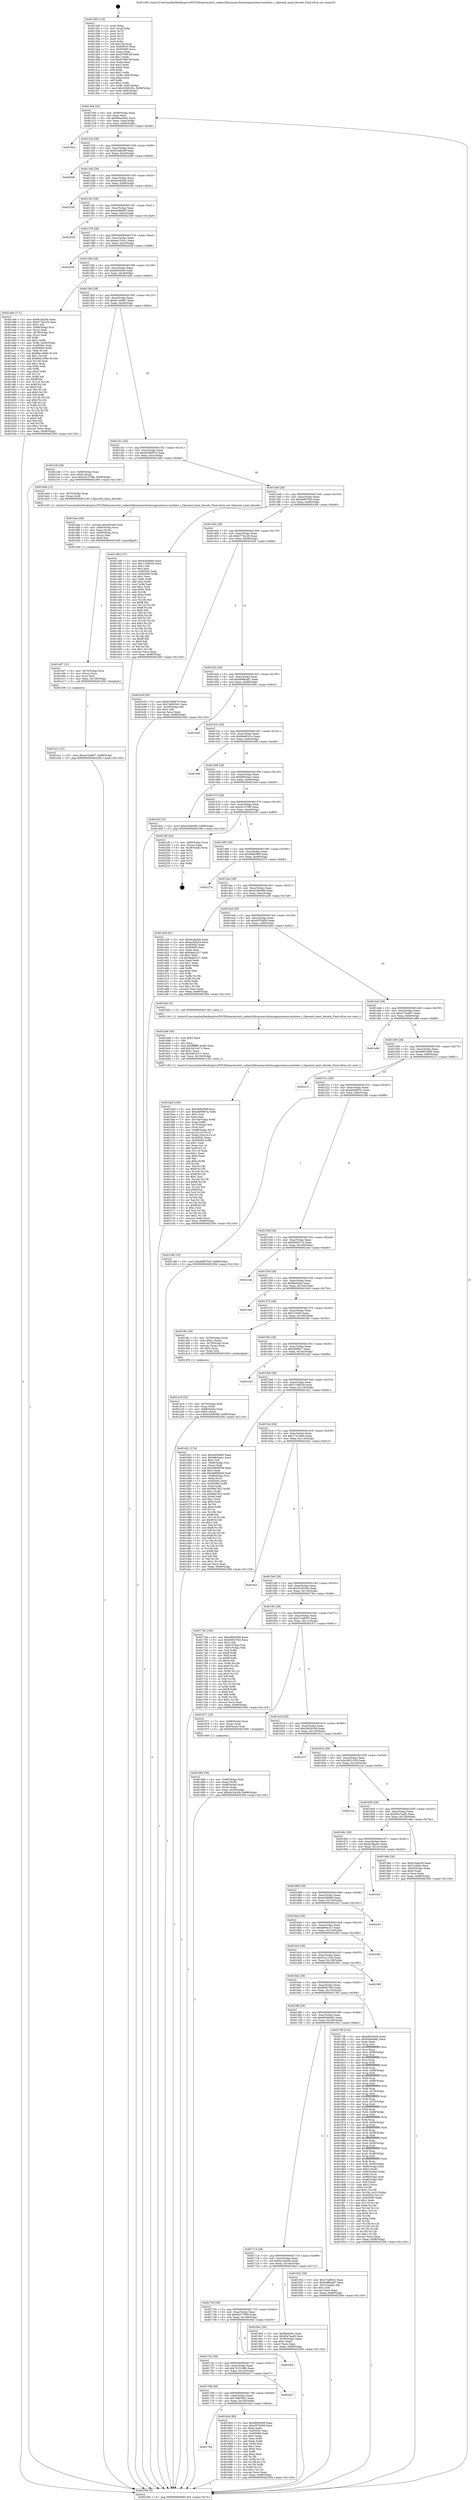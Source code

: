 digraph "0x401290" {
  label = "0x401290 (/mnt/c/Users/mathe/Desktop/tcc/POCII/binaries/extr_radare2librasmarchxtensagnuxtensa-modules.c_Operand_immt_decode_Final-ollvm.out::main(0))"
  labelloc = "t"
  node[shape=record]

  Entry [label="",width=0.3,height=0.3,shape=circle,fillcolor=black,style=filled]
  "0x401304" [label="{
     0x401304 [32]\l
     | [instrs]\l
     &nbsp;&nbsp;0x401304 \<+6\>: mov -0x98(%rbp),%eax\l
     &nbsp;&nbsp;0x40130a \<+2\>: mov %eax,%ecx\l
     &nbsp;&nbsp;0x40130c \<+6\>: sub $0x90ea34d1,%ecx\l
     &nbsp;&nbsp;0x401312 \<+6\>: mov %eax,-0xac(%rbp)\l
     &nbsp;&nbsp;0x401318 \<+6\>: mov %ecx,-0xb0(%rbp)\l
     &nbsp;&nbsp;0x40131e \<+6\>: je 0000000000401f24 \<main+0xc94\>\l
  }"]
  "0x401f24" [label="{
     0x401f24\l
  }", style=dashed]
  "0x401324" [label="{
     0x401324 [28]\l
     | [instrs]\l
     &nbsp;&nbsp;0x401324 \<+5\>: jmp 0000000000401329 \<main+0x99\>\l
     &nbsp;&nbsp;0x401329 \<+6\>: mov -0xac(%rbp),%eax\l
     &nbsp;&nbsp;0x40132f \<+5\>: sub $0x91bab30f,%eax\l
     &nbsp;&nbsp;0x401334 \<+6\>: mov %eax,-0xb4(%rbp)\l
     &nbsp;&nbsp;0x40133a \<+6\>: je 00000000004020d6 \<main+0xe46\>\l
  }"]
  Exit [label="",width=0.3,height=0.3,shape=circle,fillcolor=black,style=filled,peripheries=2]
  "0x4020d6" [label="{
     0x4020d6\l
  }", style=dashed]
  "0x401340" [label="{
     0x401340 [28]\l
     | [instrs]\l
     &nbsp;&nbsp;0x401340 \<+5\>: jmp 0000000000401345 \<main+0xb5\>\l
     &nbsp;&nbsp;0x401345 \<+6\>: mov -0xac(%rbp),%eax\l
     &nbsp;&nbsp;0x40134b \<+5\>: sub $0x9ccfa2bb,%eax\l
     &nbsp;&nbsp;0x401350 \<+6\>: mov %eax,-0xb8(%rbp)\l
     &nbsp;&nbsp;0x401356 \<+6\>: je 0000000000402256 \<main+0xfc6\>\l
  }"]
  "0x401e1c" [label="{
     0x401e1c [15]\l
     | [instrs]\l
     &nbsp;&nbsp;0x401e1c \<+10\>: movl $0xae7ee987,-0x98(%rbp)\l
     &nbsp;&nbsp;0x401e26 \<+5\>: jmp 0000000000402394 \<main+0x1104\>\l
  }"]
  "0x402256" [label="{
     0x402256\l
  }", style=dashed]
  "0x40135c" [label="{
     0x40135c [28]\l
     | [instrs]\l
     &nbsp;&nbsp;0x40135c \<+5\>: jmp 0000000000401361 \<main+0xd1\>\l
     &nbsp;&nbsp;0x401361 \<+6\>: mov -0xac(%rbp),%eax\l
     &nbsp;&nbsp;0x401367 \<+5\>: sub $0xac6edbf5,%eax\l
     &nbsp;&nbsp;0x40136c \<+6\>: mov %eax,-0xbc(%rbp)\l
     &nbsp;&nbsp;0x401372 \<+6\>: je 0000000000402338 \<main+0x10a8\>\l
  }"]
  "0x401e07" [label="{
     0x401e07 [21]\l
     | [instrs]\l
     &nbsp;&nbsp;0x401e07 \<+4\>: mov -0x70(%rbp),%rcx\l
     &nbsp;&nbsp;0x401e0b \<+3\>: mov (%rcx),%rcx\l
     &nbsp;&nbsp;0x401e0e \<+3\>: mov %rcx,%rdi\l
     &nbsp;&nbsp;0x401e11 \<+6\>: mov %eax,-0x158(%rbp)\l
     &nbsp;&nbsp;0x401e17 \<+5\>: call 0000000000401030 \<free@plt\>\l
     | [calls]\l
     &nbsp;&nbsp;0x401030 \{1\} (unknown)\l
  }"]
  "0x402338" [label="{
     0x402338\l
  }", style=dashed]
  "0x401378" [label="{
     0x401378 [28]\l
     | [instrs]\l
     &nbsp;&nbsp;0x401378 \<+5\>: jmp 000000000040137d \<main+0xed\>\l
     &nbsp;&nbsp;0x40137d \<+6\>: mov -0xac(%rbp),%eax\l
     &nbsp;&nbsp;0x401383 \<+5\>: sub $0xacc7041c,%eax\l
     &nbsp;&nbsp;0x401388 \<+6\>: mov %eax,-0xc0(%rbp)\l
     &nbsp;&nbsp;0x40138e \<+6\>: je 0000000000402028 \<main+0xd98\>\l
  }"]
  "0x401dea" [label="{
     0x401dea [29]\l
     | [instrs]\l
     &nbsp;&nbsp;0x401dea \<+10\>: movabs $0x4030d6,%rdi\l
     &nbsp;&nbsp;0x401df4 \<+4\>: mov -0x60(%rbp),%rcx\l
     &nbsp;&nbsp;0x401df8 \<+2\>: mov %eax,(%rcx)\l
     &nbsp;&nbsp;0x401dfa \<+4\>: mov -0x60(%rbp),%rcx\l
     &nbsp;&nbsp;0x401dfe \<+2\>: mov (%rcx),%esi\l
     &nbsp;&nbsp;0x401e00 \<+2\>: mov $0x0,%al\l
     &nbsp;&nbsp;0x401e02 \<+5\>: call 0000000000401040 \<printf@plt\>\l
     | [calls]\l
     &nbsp;&nbsp;0x401040 \{1\} (unknown)\l
  }"]
  "0x402028" [label="{
     0x402028\l
  }", style=dashed]
  "0x401394" [label="{
     0x401394 [28]\l
     | [instrs]\l
     &nbsp;&nbsp;0x401394 \<+5\>: jmp 0000000000401399 \<main+0x109\>\l
     &nbsp;&nbsp;0x401399 \<+6\>: mov -0xac(%rbp),%eax\l
     &nbsp;&nbsp;0x40139f \<+5\>: sub $0xae5f3a54,%eax\l
     &nbsp;&nbsp;0x4013a4 \<+6\>: mov %eax,-0xc4(%rbp)\l
     &nbsp;&nbsp;0x4013aa \<+6\>: je 0000000000401a94 \<main+0x804\>\l
  }"]
  "0x401be0" [label="{
     0x401be0 [169]\l
     | [instrs]\l
     &nbsp;&nbsp;0x401be0 \<+5\>: mov $0xd948399f,%ecx\l
     &nbsp;&nbsp;0x401be5 \<+5\>: mov $0xeb60967a,%edx\l
     &nbsp;&nbsp;0x401bea \<+3\>: mov $0x1,%sil\l
     &nbsp;&nbsp;0x401bed \<+2\>: xor %edi,%edi\l
     &nbsp;&nbsp;0x401bef \<+7\>: mov -0x154(%rbp),%r8d\l
     &nbsp;&nbsp;0x401bf6 \<+4\>: imul %eax,%r8d\l
     &nbsp;&nbsp;0x401bfa \<+4\>: mov -0x70(%rbp),%r9\l
     &nbsp;&nbsp;0x401bfe \<+3\>: mov (%r9),%r9\l
     &nbsp;&nbsp;0x401c01 \<+4\>: mov -0x68(%rbp),%r10\l
     &nbsp;&nbsp;0x401c05 \<+3\>: movslq (%r10),%r10\l
     &nbsp;&nbsp;0x401c08 \<+4\>: mov %r8d,(%r9,%r10,4)\l
     &nbsp;&nbsp;0x401c0c \<+7\>: mov 0x40505c,%eax\l
     &nbsp;&nbsp;0x401c13 \<+8\>: mov 0x405060,%r8d\l
     &nbsp;&nbsp;0x401c1b \<+3\>: sub $0x1,%edi\l
     &nbsp;&nbsp;0x401c1e \<+3\>: mov %eax,%r11d\l
     &nbsp;&nbsp;0x401c21 \<+3\>: add %edi,%r11d\l
     &nbsp;&nbsp;0x401c24 \<+4\>: imul %r11d,%eax\l
     &nbsp;&nbsp;0x401c28 \<+3\>: and $0x1,%eax\l
     &nbsp;&nbsp;0x401c2b \<+3\>: cmp $0x0,%eax\l
     &nbsp;&nbsp;0x401c2e \<+3\>: sete %bl\l
     &nbsp;&nbsp;0x401c31 \<+4\>: cmp $0xa,%r8d\l
     &nbsp;&nbsp;0x401c35 \<+4\>: setl %r14b\l
     &nbsp;&nbsp;0x401c39 \<+3\>: mov %bl,%r15b\l
     &nbsp;&nbsp;0x401c3c \<+4\>: xor $0xff,%r15b\l
     &nbsp;&nbsp;0x401c40 \<+3\>: mov %r14b,%r12b\l
     &nbsp;&nbsp;0x401c43 \<+4\>: xor $0xff,%r12b\l
     &nbsp;&nbsp;0x401c47 \<+4\>: xor $0x1,%sil\l
     &nbsp;&nbsp;0x401c4b \<+3\>: mov %r15b,%r13b\l
     &nbsp;&nbsp;0x401c4e \<+4\>: and $0xff,%r13b\l
     &nbsp;&nbsp;0x401c52 \<+3\>: and %sil,%bl\l
     &nbsp;&nbsp;0x401c55 \<+3\>: mov %r12b,%al\l
     &nbsp;&nbsp;0x401c58 \<+2\>: and $0xff,%al\l
     &nbsp;&nbsp;0x401c5a \<+3\>: and %sil,%r14b\l
     &nbsp;&nbsp;0x401c5d \<+3\>: or %bl,%r13b\l
     &nbsp;&nbsp;0x401c60 \<+3\>: or %r14b,%al\l
     &nbsp;&nbsp;0x401c63 \<+3\>: xor %al,%r13b\l
     &nbsp;&nbsp;0x401c66 \<+3\>: or %r12b,%r15b\l
     &nbsp;&nbsp;0x401c69 \<+4\>: xor $0xff,%r15b\l
     &nbsp;&nbsp;0x401c6d \<+4\>: or $0x1,%sil\l
     &nbsp;&nbsp;0x401c71 \<+3\>: and %sil,%r15b\l
     &nbsp;&nbsp;0x401c74 \<+3\>: or %r15b,%r13b\l
     &nbsp;&nbsp;0x401c77 \<+4\>: test $0x1,%r13b\l
     &nbsp;&nbsp;0x401c7b \<+3\>: cmovne %edx,%ecx\l
     &nbsp;&nbsp;0x401c7e \<+6\>: mov %ecx,-0x98(%rbp)\l
     &nbsp;&nbsp;0x401c84 \<+5\>: jmp 0000000000402394 \<main+0x1104\>\l
  }"]
  "0x401a94" [label="{
     0x401a94 [171]\l
     | [instrs]\l
     &nbsp;&nbsp;0x401a94 \<+5\>: mov $0x9ccfa2bb,%eax\l
     &nbsp;&nbsp;0x401a99 \<+5\>: mov $0xb774cc2b,%ecx\l
     &nbsp;&nbsp;0x401a9e \<+2\>: mov $0x1,%dl\l
     &nbsp;&nbsp;0x401aa0 \<+4\>: mov -0x68(%rbp),%rsi\l
     &nbsp;&nbsp;0x401aa4 \<+2\>: mov (%rsi),%edi\l
     &nbsp;&nbsp;0x401aa6 \<+4\>: mov -0x78(%rbp),%rsi\l
     &nbsp;&nbsp;0x401aaa \<+2\>: cmp (%rsi),%edi\l
     &nbsp;&nbsp;0x401aac \<+4\>: setl %r8b\l
     &nbsp;&nbsp;0x401ab0 \<+4\>: and $0x1,%r8b\l
     &nbsp;&nbsp;0x401ab4 \<+4\>: mov %r8b,-0x29(%rbp)\l
     &nbsp;&nbsp;0x401ab8 \<+7\>: mov 0x40505c,%edi\l
     &nbsp;&nbsp;0x401abf \<+8\>: mov 0x405060,%r9d\l
     &nbsp;&nbsp;0x401ac7 \<+3\>: mov %edi,%r10d\l
     &nbsp;&nbsp;0x401aca \<+7\>: sub $0x86a1408e,%r10d\l
     &nbsp;&nbsp;0x401ad1 \<+4\>: sub $0x1,%r10d\l
     &nbsp;&nbsp;0x401ad5 \<+7\>: add $0x86a1408e,%r10d\l
     &nbsp;&nbsp;0x401adc \<+4\>: imul %r10d,%edi\l
     &nbsp;&nbsp;0x401ae0 \<+3\>: and $0x1,%edi\l
     &nbsp;&nbsp;0x401ae3 \<+3\>: cmp $0x0,%edi\l
     &nbsp;&nbsp;0x401ae6 \<+4\>: sete %r8b\l
     &nbsp;&nbsp;0x401aea \<+4\>: cmp $0xa,%r9d\l
     &nbsp;&nbsp;0x401aee \<+4\>: setl %r11b\l
     &nbsp;&nbsp;0x401af2 \<+3\>: mov %r8b,%bl\l
     &nbsp;&nbsp;0x401af5 \<+3\>: xor $0xff,%bl\l
     &nbsp;&nbsp;0x401af8 \<+3\>: mov %r11b,%r14b\l
     &nbsp;&nbsp;0x401afb \<+4\>: xor $0xff,%r14b\l
     &nbsp;&nbsp;0x401aff \<+3\>: xor $0x0,%dl\l
     &nbsp;&nbsp;0x401b02 \<+3\>: mov %bl,%r15b\l
     &nbsp;&nbsp;0x401b05 \<+4\>: and $0x0,%r15b\l
     &nbsp;&nbsp;0x401b09 \<+3\>: and %dl,%r8b\l
     &nbsp;&nbsp;0x401b0c \<+3\>: mov %r14b,%r12b\l
     &nbsp;&nbsp;0x401b0f \<+4\>: and $0x0,%r12b\l
     &nbsp;&nbsp;0x401b13 \<+3\>: and %dl,%r11b\l
     &nbsp;&nbsp;0x401b16 \<+3\>: or %r8b,%r15b\l
     &nbsp;&nbsp;0x401b19 \<+3\>: or %r11b,%r12b\l
     &nbsp;&nbsp;0x401b1c \<+3\>: xor %r12b,%r15b\l
     &nbsp;&nbsp;0x401b1f \<+3\>: or %r14b,%bl\l
     &nbsp;&nbsp;0x401b22 \<+3\>: xor $0xff,%bl\l
     &nbsp;&nbsp;0x401b25 \<+3\>: or $0x0,%dl\l
     &nbsp;&nbsp;0x401b28 \<+2\>: and %dl,%bl\l
     &nbsp;&nbsp;0x401b2a \<+3\>: or %bl,%r15b\l
     &nbsp;&nbsp;0x401b2d \<+4\>: test $0x1,%r15b\l
     &nbsp;&nbsp;0x401b31 \<+3\>: cmovne %ecx,%eax\l
     &nbsp;&nbsp;0x401b34 \<+6\>: mov %eax,-0x98(%rbp)\l
     &nbsp;&nbsp;0x401b3a \<+5\>: jmp 0000000000402394 \<main+0x1104\>\l
  }"]
  "0x4013b0" [label="{
     0x4013b0 [28]\l
     | [instrs]\l
     &nbsp;&nbsp;0x4013b0 \<+5\>: jmp 00000000004013b5 \<main+0x125\>\l
     &nbsp;&nbsp;0x4013b5 \<+6\>: mov -0xac(%rbp),%eax\l
     &nbsp;&nbsp;0x4013bb \<+5\>: sub $0xae7ee987,%eax\l
     &nbsp;&nbsp;0x4013c0 \<+6\>: mov %eax,-0xc8(%rbp)\l
     &nbsp;&nbsp;0x4013c6 \<+6\>: je 00000000004021dd \<main+0xf4d\>\l
  }"]
  "0x401bb8" [label="{
     0x401bb8 [40]\l
     | [instrs]\l
     &nbsp;&nbsp;0x401bb8 \<+5\>: mov $0x2,%ecx\l
     &nbsp;&nbsp;0x401bbd \<+1\>: cltd\l
     &nbsp;&nbsp;0x401bbe \<+2\>: idiv %ecx\l
     &nbsp;&nbsp;0x401bc0 \<+6\>: imul $0xfffffffe,%edx,%ecx\l
     &nbsp;&nbsp;0x401bc6 \<+6\>: add $0x5401e27c,%ecx\l
     &nbsp;&nbsp;0x401bcc \<+3\>: add $0x1,%ecx\l
     &nbsp;&nbsp;0x401bcf \<+6\>: sub $0x5401e27c,%ecx\l
     &nbsp;&nbsp;0x401bd5 \<+6\>: mov %ecx,-0x154(%rbp)\l
     &nbsp;&nbsp;0x401bdb \<+5\>: call 0000000000401160 \<next_i\>\l
     | [calls]\l
     &nbsp;&nbsp;0x401160 \{1\} (/mnt/c/Users/mathe/Desktop/tcc/POCII/binaries/extr_radare2librasmarchxtensagnuxtensa-modules.c_Operand_immt_decode_Final-ollvm.out::next_i)\l
  }"]
  "0x4021dd" [label="{
     0x4021dd [28]\l
     | [instrs]\l
     &nbsp;&nbsp;0x4021dd \<+7\>: mov -0x90(%rbp),%rax\l
     &nbsp;&nbsp;0x4021e4 \<+6\>: movl $0x0,(%rax)\l
     &nbsp;&nbsp;0x4021ea \<+10\>: movl $0xcb1570f0,-0x98(%rbp)\l
     &nbsp;&nbsp;0x4021f4 \<+5\>: jmp 0000000000402394 \<main+0x1104\>\l
  }"]
  "0x4013cc" [label="{
     0x4013cc [28]\l
     | [instrs]\l
     &nbsp;&nbsp;0x4013cc \<+5\>: jmp 00000000004013d1 \<main+0x141\>\l
     &nbsp;&nbsp;0x4013d1 \<+6\>: mov -0xac(%rbp),%eax\l
     &nbsp;&nbsp;0x4013d7 \<+5\>: sub $0xb3368874,%eax\l
     &nbsp;&nbsp;0x4013dc \<+6\>: mov %eax,-0xcc(%rbp)\l
     &nbsp;&nbsp;0x4013e2 \<+6\>: je 0000000000401dde \<main+0xb4e\>\l
  }"]
  "0x401784" [label="{
     0x401784\l
  }", style=dashed]
  "0x401dde" [label="{
     0x401dde [12]\l
     | [instrs]\l
     &nbsp;&nbsp;0x401dde \<+4\>: mov -0x70(%rbp),%rax\l
     &nbsp;&nbsp;0x401de2 \<+3\>: mov (%rax),%rdi\l
     &nbsp;&nbsp;0x401de5 \<+5\>: call 0000000000401240 \<Operand_immt_decode\>\l
     | [calls]\l
     &nbsp;&nbsp;0x401240 \{1\} (/mnt/c/Users/mathe/Desktop/tcc/POCII/binaries/extr_radare2librasmarchxtensagnuxtensa-modules.c_Operand_immt_decode_Final-ollvm.out::Operand_immt_decode)\l
  }"]
  "0x4013e8" [label="{
     0x4013e8 [28]\l
     | [instrs]\l
     &nbsp;&nbsp;0x4013e8 \<+5\>: jmp 00000000004013ed \<main+0x15d\>\l
     &nbsp;&nbsp;0x4013ed \<+6\>: mov -0xac(%rbp),%eax\l
     &nbsp;&nbsp;0x4013f3 \<+5\>: sub $0xb4f670d3,%eax\l
     &nbsp;&nbsp;0x4013f8 \<+6\>: mov %eax,-0xd0(%rbp)\l
     &nbsp;&nbsp;0x4013fe \<+6\>: je 0000000000401c98 \<main+0xa08\>\l
  }"]
  "0x401b5d" [label="{
     0x401b5d [86]\l
     | [instrs]\l
     &nbsp;&nbsp;0x401b5d \<+5\>: mov $0xd948399f,%eax\l
     &nbsp;&nbsp;0x401b62 \<+5\>: mov $0xe5f7b058,%ecx\l
     &nbsp;&nbsp;0x401b67 \<+2\>: xor %edx,%edx\l
     &nbsp;&nbsp;0x401b69 \<+7\>: mov 0x40505c,%esi\l
     &nbsp;&nbsp;0x401b70 \<+7\>: mov 0x405060,%edi\l
     &nbsp;&nbsp;0x401b77 \<+3\>: sub $0x1,%edx\l
     &nbsp;&nbsp;0x401b7a \<+3\>: mov %esi,%r8d\l
     &nbsp;&nbsp;0x401b7d \<+3\>: add %edx,%r8d\l
     &nbsp;&nbsp;0x401b80 \<+4\>: imul %r8d,%esi\l
     &nbsp;&nbsp;0x401b84 \<+3\>: and $0x1,%esi\l
     &nbsp;&nbsp;0x401b87 \<+3\>: cmp $0x0,%esi\l
     &nbsp;&nbsp;0x401b8a \<+4\>: sete %r9b\l
     &nbsp;&nbsp;0x401b8e \<+3\>: cmp $0xa,%edi\l
     &nbsp;&nbsp;0x401b91 \<+4\>: setl %r10b\l
     &nbsp;&nbsp;0x401b95 \<+3\>: mov %r9b,%r11b\l
     &nbsp;&nbsp;0x401b98 \<+3\>: and %r10b,%r11b\l
     &nbsp;&nbsp;0x401b9b \<+3\>: xor %r10b,%r9b\l
     &nbsp;&nbsp;0x401b9e \<+3\>: or %r9b,%r11b\l
     &nbsp;&nbsp;0x401ba1 \<+4\>: test $0x1,%r11b\l
     &nbsp;&nbsp;0x401ba5 \<+3\>: cmovne %ecx,%eax\l
     &nbsp;&nbsp;0x401ba8 \<+6\>: mov %eax,-0x98(%rbp)\l
     &nbsp;&nbsp;0x401bae \<+5\>: jmp 0000000000402394 \<main+0x1104\>\l
  }"]
  "0x401c98" [label="{
     0x401c98 [137]\l
     | [instrs]\l
     &nbsp;&nbsp;0x401c98 \<+5\>: mov $0x4c65fa60,%eax\l
     &nbsp;&nbsp;0x401c9d \<+5\>: mov $0x115bf320,%ecx\l
     &nbsp;&nbsp;0x401ca2 \<+2\>: mov $0x1,%dl\l
     &nbsp;&nbsp;0x401ca4 \<+2\>: xor %esi,%esi\l
     &nbsp;&nbsp;0x401ca6 \<+7\>: mov 0x40505c,%edi\l
     &nbsp;&nbsp;0x401cad \<+8\>: mov 0x405060,%r8d\l
     &nbsp;&nbsp;0x401cb5 \<+3\>: sub $0x1,%esi\l
     &nbsp;&nbsp;0x401cb8 \<+3\>: mov %edi,%r9d\l
     &nbsp;&nbsp;0x401cbb \<+3\>: add %esi,%r9d\l
     &nbsp;&nbsp;0x401cbe \<+4\>: imul %r9d,%edi\l
     &nbsp;&nbsp;0x401cc2 \<+3\>: and $0x1,%edi\l
     &nbsp;&nbsp;0x401cc5 \<+3\>: cmp $0x0,%edi\l
     &nbsp;&nbsp;0x401cc8 \<+4\>: sete %r10b\l
     &nbsp;&nbsp;0x401ccc \<+4\>: cmp $0xa,%r8d\l
     &nbsp;&nbsp;0x401cd0 \<+4\>: setl %r11b\l
     &nbsp;&nbsp;0x401cd4 \<+3\>: mov %r10b,%bl\l
     &nbsp;&nbsp;0x401cd7 \<+3\>: xor $0xff,%bl\l
     &nbsp;&nbsp;0x401cda \<+3\>: mov %r11b,%r14b\l
     &nbsp;&nbsp;0x401cdd \<+4\>: xor $0xff,%r14b\l
     &nbsp;&nbsp;0x401ce1 \<+3\>: xor $0x0,%dl\l
     &nbsp;&nbsp;0x401ce4 \<+3\>: mov %bl,%r15b\l
     &nbsp;&nbsp;0x401ce7 \<+4\>: and $0x0,%r15b\l
     &nbsp;&nbsp;0x401ceb \<+3\>: and %dl,%r10b\l
     &nbsp;&nbsp;0x401cee \<+3\>: mov %r14b,%r12b\l
     &nbsp;&nbsp;0x401cf1 \<+4\>: and $0x0,%r12b\l
     &nbsp;&nbsp;0x401cf5 \<+3\>: and %dl,%r11b\l
     &nbsp;&nbsp;0x401cf8 \<+3\>: or %r10b,%r15b\l
     &nbsp;&nbsp;0x401cfb \<+3\>: or %r11b,%r12b\l
     &nbsp;&nbsp;0x401cfe \<+3\>: xor %r12b,%r15b\l
     &nbsp;&nbsp;0x401d01 \<+3\>: or %r14b,%bl\l
     &nbsp;&nbsp;0x401d04 \<+3\>: xor $0xff,%bl\l
     &nbsp;&nbsp;0x401d07 \<+3\>: or $0x0,%dl\l
     &nbsp;&nbsp;0x401d0a \<+2\>: and %dl,%bl\l
     &nbsp;&nbsp;0x401d0c \<+3\>: or %bl,%r15b\l
     &nbsp;&nbsp;0x401d0f \<+4\>: test $0x1,%r15b\l
     &nbsp;&nbsp;0x401d13 \<+3\>: cmovne %ecx,%eax\l
     &nbsp;&nbsp;0x401d16 \<+6\>: mov %eax,-0x98(%rbp)\l
     &nbsp;&nbsp;0x401d1c \<+5\>: jmp 0000000000402394 \<main+0x1104\>\l
  }"]
  "0x401404" [label="{
     0x401404 [28]\l
     | [instrs]\l
     &nbsp;&nbsp;0x401404 \<+5\>: jmp 0000000000401409 \<main+0x179\>\l
     &nbsp;&nbsp;0x401409 \<+6\>: mov -0xac(%rbp),%eax\l
     &nbsp;&nbsp;0x40140f \<+5\>: sub $0xb774cc2b,%eax\l
     &nbsp;&nbsp;0x401414 \<+6\>: mov %eax,-0xd4(%rbp)\l
     &nbsp;&nbsp;0x40141a \<+6\>: je 0000000000401b3f \<main+0x8af\>\l
  }"]
  "0x401768" [label="{
     0x401768 [28]\l
     | [instrs]\l
     &nbsp;&nbsp;0x401768 \<+5\>: jmp 000000000040176d \<main+0x4dd\>\l
     &nbsp;&nbsp;0x40176d \<+6\>: mov -0xac(%rbp),%eax\l
     &nbsp;&nbsp;0x401773 \<+5\>: sub $0x7a9b55d1,%eax\l
     &nbsp;&nbsp;0x401778 \<+6\>: mov %eax,-0x150(%rbp)\l
     &nbsp;&nbsp;0x40177e \<+6\>: je 0000000000401b5d \<main+0x8cd\>\l
  }"]
  "0x401b3f" [label="{
     0x401b3f [30]\l
     | [instrs]\l
     &nbsp;&nbsp;0x401b3f \<+5\>: mov $0xb3368874,%eax\l
     &nbsp;&nbsp;0x401b44 \<+5\>: mov $0x7a9b55d1,%ecx\l
     &nbsp;&nbsp;0x401b49 \<+3\>: mov -0x29(%rbp),%dl\l
     &nbsp;&nbsp;0x401b4c \<+3\>: test $0x1,%dl\l
     &nbsp;&nbsp;0x401b4f \<+3\>: cmovne %ecx,%eax\l
     &nbsp;&nbsp;0x401b52 \<+6\>: mov %eax,-0x98(%rbp)\l
     &nbsp;&nbsp;0x401b58 \<+5\>: jmp 0000000000402394 \<main+0x1104\>\l
  }"]
  "0x401420" [label="{
     0x401420 [28]\l
     | [instrs]\l
     &nbsp;&nbsp;0x401420 \<+5\>: jmp 0000000000401425 \<main+0x195\>\l
     &nbsp;&nbsp;0x401425 \<+6\>: mov -0xac(%rbp),%eax\l
     &nbsp;&nbsp;0x40142b \<+5\>: sub $0xb998ca87,%eax\l
     &nbsp;&nbsp;0x401430 \<+6\>: mov %eax,-0xd8(%rbp)\l
     &nbsp;&nbsp;0x401436 \<+6\>: je 0000000000401950 \<main+0x6c0\>\l
  }"]
  "0x4020c7" [label="{
     0x4020c7\l
  }", style=dashed]
  "0x401950" [label="{
     0x401950\l
  }", style=dashed]
  "0x40143c" [label="{
     0x40143c [28]\l
     | [instrs]\l
     &nbsp;&nbsp;0x40143c \<+5\>: jmp 0000000000401441 \<main+0x1b1\>\l
     &nbsp;&nbsp;0x401441 \<+6\>: mov -0xac(%rbp),%eax\l
     &nbsp;&nbsp;0x401447 \<+5\>: sub $0xb9e8241e,%eax\l
     &nbsp;&nbsp;0x40144c \<+6\>: mov %eax,-0xdc(%rbp)\l
     &nbsp;&nbsp;0x401452 \<+6\>: je 0000000000401f48 \<main+0xcb8\>\l
  }"]
  "0x40174c" [label="{
     0x40174c [28]\l
     | [instrs]\l
     &nbsp;&nbsp;0x40174c \<+5\>: jmp 0000000000401751 \<main+0x4c1\>\l
     &nbsp;&nbsp;0x401751 \<+6\>: mov -0xac(%rbp),%eax\l
     &nbsp;&nbsp;0x401757 \<+5\>: sub $0x74251986,%eax\l
     &nbsp;&nbsp;0x40175c \<+6\>: mov %eax,-0x14c(%rbp)\l
     &nbsp;&nbsp;0x401762 \<+6\>: je 00000000004020c7 \<main+0xe37\>\l
  }"]
  "0x401f48" [label="{
     0x401f48\l
  }", style=dashed]
  "0x401458" [label="{
     0x401458 [28]\l
     | [instrs]\l
     &nbsp;&nbsp;0x401458 \<+5\>: jmp 000000000040145d \<main+0x1cd\>\l
     &nbsp;&nbsp;0x40145d \<+6\>: mov -0xac(%rbp),%eax\l
     &nbsp;&nbsp;0x401463 \<+5\>: sub $0xbf643aa1,%eax\l
     &nbsp;&nbsp;0x401468 \<+6\>: mov %eax,-0xe0(%rbp)\l
     &nbsp;&nbsp;0x40146e \<+6\>: je 0000000000401dcf \<main+0xb3f\>\l
  }"]
  "0x4020e5" [label="{
     0x4020e5\l
  }", style=dashed]
  "0x401dcf" [label="{
     0x401dcf [15]\l
     | [instrs]\l
     &nbsp;&nbsp;0x401dcf \<+10\>: movl $0xe32b6469,-0x98(%rbp)\l
     &nbsp;&nbsp;0x401dd9 \<+5\>: jmp 0000000000402394 \<main+0x1104\>\l
  }"]
  "0x401474" [label="{
     0x401474 [28]\l
     | [instrs]\l
     &nbsp;&nbsp;0x401474 \<+5\>: jmp 0000000000401479 \<main+0x1e9\>\l
     &nbsp;&nbsp;0x401479 \<+6\>: mov -0xac(%rbp),%eax\l
     &nbsp;&nbsp;0x40147f \<+5\>: sub $0xcb1570f0,%eax\l
     &nbsp;&nbsp;0x401484 \<+6\>: mov %eax,-0xe4(%rbp)\l
     &nbsp;&nbsp;0x40148a \<+6\>: je 00000000004021f9 \<main+0xf69\>\l
  }"]
  "0x401a19" [label="{
     0x401a19 [32]\l
     | [instrs]\l
     &nbsp;&nbsp;0x401a19 \<+4\>: mov -0x70(%rbp),%rdi\l
     &nbsp;&nbsp;0x401a1d \<+3\>: mov %rax,(%rdi)\l
     &nbsp;&nbsp;0x401a20 \<+4\>: mov -0x68(%rbp),%rax\l
     &nbsp;&nbsp;0x401a24 \<+6\>: movl $0x0,(%rax)\l
     &nbsp;&nbsp;0x401a2a \<+10\>: movl $0xe32b6469,-0x98(%rbp)\l
     &nbsp;&nbsp;0x401a34 \<+5\>: jmp 0000000000402394 \<main+0x1104\>\l
  }"]
  "0x4021f9" [label="{
     0x4021f9 [24]\l
     | [instrs]\l
     &nbsp;&nbsp;0x4021f9 \<+7\>: mov -0x90(%rbp),%rax\l
     &nbsp;&nbsp;0x402200 \<+2\>: mov (%rax),%eax\l
     &nbsp;&nbsp;0x402202 \<+4\>: lea -0x28(%rbp),%rsp\l
     &nbsp;&nbsp;0x402206 \<+1\>: pop %rbx\l
     &nbsp;&nbsp;0x402207 \<+2\>: pop %r12\l
     &nbsp;&nbsp;0x402209 \<+2\>: pop %r13\l
     &nbsp;&nbsp;0x40220b \<+2\>: pop %r14\l
     &nbsp;&nbsp;0x40220d \<+2\>: pop %r15\l
     &nbsp;&nbsp;0x40220f \<+1\>: pop %rbp\l
     &nbsp;&nbsp;0x402210 \<+1\>: ret\l
  }"]
  "0x401490" [label="{
     0x401490 [28]\l
     | [instrs]\l
     &nbsp;&nbsp;0x401490 \<+5\>: jmp 0000000000401495 \<main+0x205\>\l
     &nbsp;&nbsp;0x401495 \<+6\>: mov -0xac(%rbp),%eax\l
     &nbsp;&nbsp;0x40149b \<+5\>: sub $0xd948399f,%eax\l
     &nbsp;&nbsp;0x4014a0 \<+6\>: mov %eax,-0xe8(%rbp)\l
     &nbsp;&nbsp;0x4014a6 \<+6\>: je 000000000040227b \<main+0xfeb\>\l
  }"]
  "0x401730" [label="{
     0x401730 [28]\l
     | [instrs]\l
     &nbsp;&nbsp;0x401730 \<+5\>: jmp 0000000000401735 \<main+0x4a5\>\l
     &nbsp;&nbsp;0x401735 \<+6\>: mov -0xac(%rbp),%eax\l
     &nbsp;&nbsp;0x40173b \<+5\>: sub $0x6a277000,%eax\l
     &nbsp;&nbsp;0x401740 \<+6\>: mov %eax,-0x148(%rbp)\l
     &nbsp;&nbsp;0x401746 \<+6\>: je 00000000004020e5 \<main+0xe55\>\l
  }"]
  "0x40227b" [label="{
     0x40227b\l
  }", style=dashed]
  "0x4014ac" [label="{
     0x4014ac [28]\l
     | [instrs]\l
     &nbsp;&nbsp;0x4014ac \<+5\>: jmp 00000000004014b1 \<main+0x221\>\l
     &nbsp;&nbsp;0x4014b1 \<+6\>: mov -0xac(%rbp),%eax\l
     &nbsp;&nbsp;0x4014b7 \<+5\>: sub $0xe32b6469,%eax\l
     &nbsp;&nbsp;0x4014bc \<+6\>: mov %eax,-0xec(%rbp)\l
     &nbsp;&nbsp;0x4014c2 \<+6\>: je 0000000000401a39 \<main+0x7a9\>\l
  }"]
  "0x4019a2" [label="{
     0x4019a2 [30]\l
     | [instrs]\l
     &nbsp;&nbsp;0x4019a2 \<+5\>: mov $0xfbadcfec,%eax\l
     &nbsp;&nbsp;0x4019a7 \<+5\>: mov $0x45e7aad5,%ecx\l
     &nbsp;&nbsp;0x4019ac \<+3\>: mov -0x30(%rbp),%edx\l
     &nbsp;&nbsp;0x4019af \<+3\>: cmp $0x1,%edx\l
     &nbsp;&nbsp;0x4019b2 \<+3\>: cmovl %ecx,%eax\l
     &nbsp;&nbsp;0x4019b5 \<+6\>: mov %eax,-0x98(%rbp)\l
     &nbsp;&nbsp;0x4019bb \<+5\>: jmp 0000000000402394 \<main+0x1104\>\l
  }"]
  "0x401a39" [label="{
     0x401a39 [91]\l
     | [instrs]\l
     &nbsp;&nbsp;0x401a39 \<+5\>: mov $0x9ccfa2bb,%eax\l
     &nbsp;&nbsp;0x401a3e \<+5\>: mov $0xae5f3a54,%ecx\l
     &nbsp;&nbsp;0x401a43 \<+7\>: mov 0x40505c,%edx\l
     &nbsp;&nbsp;0x401a4a \<+7\>: mov 0x405060,%esi\l
     &nbsp;&nbsp;0x401a51 \<+2\>: mov %edx,%edi\l
     &nbsp;&nbsp;0x401a53 \<+6\>: add $0x9eab2c37,%edi\l
     &nbsp;&nbsp;0x401a59 \<+3\>: sub $0x1,%edi\l
     &nbsp;&nbsp;0x401a5c \<+6\>: sub $0x9eab2c37,%edi\l
     &nbsp;&nbsp;0x401a62 \<+3\>: imul %edi,%edx\l
     &nbsp;&nbsp;0x401a65 \<+3\>: and $0x1,%edx\l
     &nbsp;&nbsp;0x401a68 \<+3\>: cmp $0x0,%edx\l
     &nbsp;&nbsp;0x401a6b \<+4\>: sete %r8b\l
     &nbsp;&nbsp;0x401a6f \<+3\>: cmp $0xa,%esi\l
     &nbsp;&nbsp;0x401a72 \<+4\>: setl %r9b\l
     &nbsp;&nbsp;0x401a76 \<+3\>: mov %r8b,%r10b\l
     &nbsp;&nbsp;0x401a79 \<+3\>: and %r9b,%r10b\l
     &nbsp;&nbsp;0x401a7c \<+3\>: xor %r9b,%r8b\l
     &nbsp;&nbsp;0x401a7f \<+3\>: or %r8b,%r10b\l
     &nbsp;&nbsp;0x401a82 \<+4\>: test $0x1,%r10b\l
     &nbsp;&nbsp;0x401a86 \<+3\>: cmovne %ecx,%eax\l
     &nbsp;&nbsp;0x401a89 \<+6\>: mov %eax,-0x98(%rbp)\l
     &nbsp;&nbsp;0x401a8f \<+5\>: jmp 0000000000402394 \<main+0x1104\>\l
  }"]
  "0x4014c8" [label="{
     0x4014c8 [28]\l
     | [instrs]\l
     &nbsp;&nbsp;0x4014c8 \<+5\>: jmp 00000000004014cd \<main+0x23d\>\l
     &nbsp;&nbsp;0x4014cd \<+6\>: mov -0xac(%rbp),%eax\l
     &nbsp;&nbsp;0x4014d3 \<+5\>: sub $0xe5f7b058,%eax\l
     &nbsp;&nbsp;0x4014d8 \<+6\>: mov %eax,-0xf0(%rbp)\l
     &nbsp;&nbsp;0x4014de \<+6\>: je 0000000000401bb3 \<main+0x923\>\l
  }"]
  "0x401984" [label="{
     0x401984 [30]\l
     | [instrs]\l
     &nbsp;&nbsp;0x401984 \<+4\>: mov -0x80(%rbp),%rdi\l
     &nbsp;&nbsp;0x401988 \<+2\>: mov %eax,(%rdi)\l
     &nbsp;&nbsp;0x40198a \<+4\>: mov -0x80(%rbp),%rdi\l
     &nbsp;&nbsp;0x40198e \<+2\>: mov (%rdi),%eax\l
     &nbsp;&nbsp;0x401990 \<+3\>: mov %eax,-0x30(%rbp)\l
     &nbsp;&nbsp;0x401993 \<+10\>: movl $0x6a10a20b,-0x98(%rbp)\l
     &nbsp;&nbsp;0x40199d \<+5\>: jmp 0000000000402394 \<main+0x1104\>\l
  }"]
  "0x401bb3" [label="{
     0x401bb3 [5]\l
     | [instrs]\l
     &nbsp;&nbsp;0x401bb3 \<+5\>: call 0000000000401160 \<next_i\>\l
     | [calls]\l
     &nbsp;&nbsp;0x401160 \{1\} (/mnt/c/Users/mathe/Desktop/tcc/POCII/binaries/extr_radare2librasmarchxtensagnuxtensa-modules.c_Operand_immt_decode_Final-ollvm.out::next_i)\l
  }"]
  "0x4014e4" [label="{
     0x4014e4 [28]\l
     | [instrs]\l
     &nbsp;&nbsp;0x4014e4 \<+5\>: jmp 00000000004014e9 \<main+0x259\>\l
     &nbsp;&nbsp;0x4014e9 \<+6\>: mov -0xac(%rbp),%eax\l
     &nbsp;&nbsp;0x4014ef \<+5\>: sub $0xe725a847,%eax\l
     &nbsp;&nbsp;0x4014f4 \<+6\>: mov %eax,-0xf4(%rbp)\l
     &nbsp;&nbsp;0x4014fa \<+6\>: je 0000000000401e86 \<main+0xbf6\>\l
  }"]
  "0x401714" [label="{
     0x401714 [28]\l
     | [instrs]\l
     &nbsp;&nbsp;0x401714 \<+5\>: jmp 0000000000401719 \<main+0x489\>\l
     &nbsp;&nbsp;0x401719 \<+6\>: mov -0xac(%rbp),%eax\l
     &nbsp;&nbsp;0x40171f \<+5\>: sub $0x6a10a20b,%eax\l
     &nbsp;&nbsp;0x401724 \<+6\>: mov %eax,-0x144(%rbp)\l
     &nbsp;&nbsp;0x40172a \<+6\>: je 00000000004019a2 \<main+0x712\>\l
  }"]
  "0x401e86" [label="{
     0x401e86\l
  }", style=dashed]
  "0x401500" [label="{
     0x401500 [28]\l
     | [instrs]\l
     &nbsp;&nbsp;0x401500 \<+5\>: jmp 0000000000401505 \<main+0x275\>\l
     &nbsp;&nbsp;0x401505 \<+6\>: mov -0xac(%rbp),%eax\l
     &nbsp;&nbsp;0x40150b \<+5\>: sub $0xe8954408,%eax\l
     &nbsp;&nbsp;0x401510 \<+6\>: mov %eax,-0xf8(%rbp)\l
     &nbsp;&nbsp;0x401516 \<+6\>: je 0000000000402211 \<main+0xf81\>\l
  }"]
  "0x401932" [label="{
     0x401932 [30]\l
     | [instrs]\l
     &nbsp;&nbsp;0x401932 \<+5\>: mov $0x27adf025,%eax\l
     &nbsp;&nbsp;0x401937 \<+5\>: mov $0xb998ca87,%ecx\l
     &nbsp;&nbsp;0x40193c \<+3\>: mov -0x31(%rbp),%dl\l
     &nbsp;&nbsp;0x40193f \<+3\>: test $0x1,%dl\l
     &nbsp;&nbsp;0x401942 \<+3\>: cmovne %ecx,%eax\l
     &nbsp;&nbsp;0x401945 \<+6\>: mov %eax,-0x98(%rbp)\l
     &nbsp;&nbsp;0x40194b \<+5\>: jmp 0000000000402394 \<main+0x1104\>\l
  }"]
  "0x402211" [label="{
     0x402211\l
  }", style=dashed]
  "0x40151c" [label="{
     0x40151c [28]\l
     | [instrs]\l
     &nbsp;&nbsp;0x40151c \<+5\>: jmp 0000000000401521 \<main+0x291\>\l
     &nbsp;&nbsp;0x401521 \<+6\>: mov -0xac(%rbp),%eax\l
     &nbsp;&nbsp;0x401527 \<+5\>: sub $0xeb60967a,%eax\l
     &nbsp;&nbsp;0x40152c \<+6\>: mov %eax,-0xfc(%rbp)\l
     &nbsp;&nbsp;0x401532 \<+6\>: je 0000000000401c89 \<main+0x9f9\>\l
  }"]
  "0x4016f8" [label="{
     0x4016f8 [28]\l
     | [instrs]\l
     &nbsp;&nbsp;0x4016f8 \<+5\>: jmp 00000000004016fd \<main+0x46d\>\l
     &nbsp;&nbsp;0x4016fd \<+6\>: mov -0xac(%rbp),%eax\l
     &nbsp;&nbsp;0x401703 \<+5\>: sub $0x65dda482,%eax\l
     &nbsp;&nbsp;0x401708 \<+6\>: mov %eax,-0x140(%rbp)\l
     &nbsp;&nbsp;0x40170e \<+6\>: je 0000000000401932 \<main+0x6a2\>\l
  }"]
  "0x401c89" [label="{
     0x401c89 [15]\l
     | [instrs]\l
     &nbsp;&nbsp;0x401c89 \<+10\>: movl $0xb4f670d3,-0x98(%rbp)\l
     &nbsp;&nbsp;0x401c93 \<+5\>: jmp 0000000000402394 \<main+0x1104\>\l
  }"]
  "0x401538" [label="{
     0x401538 [28]\l
     | [instrs]\l
     &nbsp;&nbsp;0x401538 \<+5\>: jmp 000000000040153d \<main+0x2ad\>\l
     &nbsp;&nbsp;0x40153d \<+6\>: mov -0xac(%rbp),%eax\l
     &nbsp;&nbsp;0x401543 \<+5\>: sub $0xfb06317e,%eax\l
     &nbsp;&nbsp;0x401548 \<+6\>: mov %eax,-0x100(%rbp)\l
     &nbsp;&nbsp;0x40154e \<+6\>: je 000000000040216e \<main+0xede\>\l
  }"]
  "0x4017f8" [label="{
     0x4017f8 [314]\l
     | [instrs]\l
     &nbsp;&nbsp;0x4017f8 \<+5\>: mov $0xe8954408,%eax\l
     &nbsp;&nbsp;0x4017fd \<+5\>: mov $0x65dda482,%ecx\l
     &nbsp;&nbsp;0x401802 \<+2\>: xor %edx,%edx\l
     &nbsp;&nbsp;0x401804 \<+3\>: mov %rsp,%rsi\l
     &nbsp;&nbsp;0x401807 \<+4\>: add $0xfffffffffffffff0,%rsi\l
     &nbsp;&nbsp;0x40180b \<+3\>: mov %rsi,%rsp\l
     &nbsp;&nbsp;0x40180e \<+7\>: mov %rsi,-0x90(%rbp)\l
     &nbsp;&nbsp;0x401815 \<+3\>: mov %rsp,%rsi\l
     &nbsp;&nbsp;0x401818 \<+4\>: add $0xfffffffffffffff0,%rsi\l
     &nbsp;&nbsp;0x40181c \<+3\>: mov %rsi,%rsp\l
     &nbsp;&nbsp;0x40181f \<+3\>: mov %rsp,%rdi\l
     &nbsp;&nbsp;0x401822 \<+4\>: add $0xfffffffffffffff0,%rdi\l
     &nbsp;&nbsp;0x401826 \<+3\>: mov %rdi,%rsp\l
     &nbsp;&nbsp;0x401829 \<+7\>: mov %rdi,-0x88(%rbp)\l
     &nbsp;&nbsp;0x401830 \<+3\>: mov %rsp,%rdi\l
     &nbsp;&nbsp;0x401833 \<+4\>: add $0xfffffffffffffff0,%rdi\l
     &nbsp;&nbsp;0x401837 \<+3\>: mov %rdi,%rsp\l
     &nbsp;&nbsp;0x40183a \<+4\>: mov %rdi,-0x80(%rbp)\l
     &nbsp;&nbsp;0x40183e \<+3\>: mov %rsp,%rdi\l
     &nbsp;&nbsp;0x401841 \<+4\>: add $0xfffffffffffffff0,%rdi\l
     &nbsp;&nbsp;0x401845 \<+3\>: mov %rdi,%rsp\l
     &nbsp;&nbsp;0x401848 \<+4\>: mov %rdi,-0x78(%rbp)\l
     &nbsp;&nbsp;0x40184c \<+3\>: mov %rsp,%rdi\l
     &nbsp;&nbsp;0x40184f \<+4\>: add $0xfffffffffffffff0,%rdi\l
     &nbsp;&nbsp;0x401853 \<+3\>: mov %rdi,%rsp\l
     &nbsp;&nbsp;0x401856 \<+4\>: mov %rdi,-0x70(%rbp)\l
     &nbsp;&nbsp;0x40185a \<+3\>: mov %rsp,%rdi\l
     &nbsp;&nbsp;0x40185d \<+4\>: add $0xfffffffffffffff0,%rdi\l
     &nbsp;&nbsp;0x401861 \<+3\>: mov %rdi,%rsp\l
     &nbsp;&nbsp;0x401864 \<+4\>: mov %rdi,-0x68(%rbp)\l
     &nbsp;&nbsp;0x401868 \<+3\>: mov %rsp,%rdi\l
     &nbsp;&nbsp;0x40186b \<+4\>: add $0xfffffffffffffff0,%rdi\l
     &nbsp;&nbsp;0x40186f \<+3\>: mov %rdi,%rsp\l
     &nbsp;&nbsp;0x401872 \<+4\>: mov %rdi,-0x60(%rbp)\l
     &nbsp;&nbsp;0x401876 \<+3\>: mov %rsp,%rdi\l
     &nbsp;&nbsp;0x401879 \<+4\>: add $0xfffffffffffffff0,%rdi\l
     &nbsp;&nbsp;0x40187d \<+3\>: mov %rdi,%rsp\l
     &nbsp;&nbsp;0x401880 \<+4\>: mov %rdi,-0x58(%rbp)\l
     &nbsp;&nbsp;0x401884 \<+3\>: mov %rsp,%rdi\l
     &nbsp;&nbsp;0x401887 \<+4\>: add $0xfffffffffffffff0,%rdi\l
     &nbsp;&nbsp;0x40188b \<+3\>: mov %rdi,%rsp\l
     &nbsp;&nbsp;0x40188e \<+4\>: mov %rdi,-0x50(%rbp)\l
     &nbsp;&nbsp;0x401892 \<+3\>: mov %rsp,%rdi\l
     &nbsp;&nbsp;0x401895 \<+4\>: add $0xfffffffffffffff0,%rdi\l
     &nbsp;&nbsp;0x401899 \<+3\>: mov %rdi,%rsp\l
     &nbsp;&nbsp;0x40189c \<+4\>: mov %rdi,-0x48(%rbp)\l
     &nbsp;&nbsp;0x4018a0 \<+3\>: mov %rsp,%rdi\l
     &nbsp;&nbsp;0x4018a3 \<+4\>: add $0xfffffffffffffff0,%rdi\l
     &nbsp;&nbsp;0x4018a7 \<+3\>: mov %rdi,%rsp\l
     &nbsp;&nbsp;0x4018aa \<+4\>: mov %rdi,-0x40(%rbp)\l
     &nbsp;&nbsp;0x4018ae \<+7\>: mov -0x90(%rbp),%rdi\l
     &nbsp;&nbsp;0x4018b5 \<+6\>: movl $0x0,(%rdi)\l
     &nbsp;&nbsp;0x4018bb \<+7\>: mov -0x9c(%rbp),%r8d\l
     &nbsp;&nbsp;0x4018c2 \<+3\>: mov %r8d,(%rsi)\l
     &nbsp;&nbsp;0x4018c5 \<+7\>: mov -0x88(%rbp),%rdi\l
     &nbsp;&nbsp;0x4018cc \<+7\>: mov -0xa8(%rbp),%r9\l
     &nbsp;&nbsp;0x4018d3 \<+3\>: mov %r9,(%rdi)\l
     &nbsp;&nbsp;0x4018d6 \<+3\>: cmpl $0x2,(%rsi)\l
     &nbsp;&nbsp;0x4018d9 \<+4\>: setne %r10b\l
     &nbsp;&nbsp;0x4018dd \<+4\>: and $0x1,%r10b\l
     &nbsp;&nbsp;0x4018e1 \<+4\>: mov %r10b,-0x31(%rbp)\l
     &nbsp;&nbsp;0x4018e5 \<+8\>: mov 0x40505c,%r11d\l
     &nbsp;&nbsp;0x4018ed \<+7\>: mov 0x405060,%ebx\l
     &nbsp;&nbsp;0x4018f4 \<+3\>: sub $0x1,%edx\l
     &nbsp;&nbsp;0x4018f7 \<+3\>: mov %r11d,%r14d\l
     &nbsp;&nbsp;0x4018fa \<+3\>: add %edx,%r14d\l
     &nbsp;&nbsp;0x4018fd \<+4\>: imul %r14d,%r11d\l
     &nbsp;&nbsp;0x401901 \<+4\>: and $0x1,%r11d\l
     &nbsp;&nbsp;0x401905 \<+4\>: cmp $0x0,%r11d\l
     &nbsp;&nbsp;0x401909 \<+4\>: sete %r10b\l
     &nbsp;&nbsp;0x40190d \<+3\>: cmp $0xa,%ebx\l
     &nbsp;&nbsp;0x401910 \<+4\>: setl %r15b\l
     &nbsp;&nbsp;0x401914 \<+3\>: mov %r10b,%r12b\l
     &nbsp;&nbsp;0x401917 \<+3\>: and %r15b,%r12b\l
     &nbsp;&nbsp;0x40191a \<+3\>: xor %r15b,%r10b\l
     &nbsp;&nbsp;0x40191d \<+3\>: or %r10b,%r12b\l
     &nbsp;&nbsp;0x401920 \<+4\>: test $0x1,%r12b\l
     &nbsp;&nbsp;0x401924 \<+3\>: cmovne %ecx,%eax\l
     &nbsp;&nbsp;0x401927 \<+6\>: mov %eax,-0x98(%rbp)\l
     &nbsp;&nbsp;0x40192d \<+5\>: jmp 0000000000402394 \<main+0x1104\>\l
  }"]
  "0x40216e" [label="{
     0x40216e\l
  }", style=dashed]
  "0x401554" [label="{
     0x401554 [28]\l
     | [instrs]\l
     &nbsp;&nbsp;0x401554 \<+5\>: jmp 0000000000401559 \<main+0x2c9\>\l
     &nbsp;&nbsp;0x401559 \<+6\>: mov -0xac(%rbp),%eax\l
     &nbsp;&nbsp;0x40155f \<+5\>: sub $0xfbadcfec,%eax\l
     &nbsp;&nbsp;0x401564 \<+6\>: mov %eax,-0x104(%rbp)\l
     &nbsp;&nbsp;0x40156a \<+6\>: je 00000000004019c0 \<main+0x730\>\l
  }"]
  "0x4016dc" [label="{
     0x4016dc [28]\l
     | [instrs]\l
     &nbsp;&nbsp;0x4016dc \<+5\>: jmp 00000000004016e1 \<main+0x451\>\l
     &nbsp;&nbsp;0x4016e1 \<+6\>: mov -0xac(%rbp),%eax\l
     &nbsp;&nbsp;0x4016e7 \<+5\>: sub $0x609279c6,%eax\l
     &nbsp;&nbsp;0x4016ec \<+6\>: mov %eax,-0x13c(%rbp)\l
     &nbsp;&nbsp;0x4016f2 \<+6\>: je 00000000004017f8 \<main+0x568\>\l
  }"]
  "0x4019c0" [label="{
     0x4019c0\l
  }", style=dashed]
  "0x401570" [label="{
     0x401570 [28]\l
     | [instrs]\l
     &nbsp;&nbsp;0x401570 \<+5\>: jmp 0000000000401575 \<main+0x2e5\>\l
     &nbsp;&nbsp;0x401575 \<+6\>: mov -0xac(%rbp),%eax\l
     &nbsp;&nbsp;0x40157b \<+5\>: sub $0x7ccfc8c,%eax\l
     &nbsp;&nbsp;0x401580 \<+6\>: mov %eax,-0x108(%rbp)\l
     &nbsp;&nbsp;0x401586 \<+6\>: je 00000000004019fc \<main+0x76c\>\l
  }"]
  "0x402385" [label="{
     0x402385\l
  }", style=dashed]
  "0x4019fc" [label="{
     0x4019fc [29]\l
     | [instrs]\l
     &nbsp;&nbsp;0x4019fc \<+4\>: mov -0x78(%rbp),%rax\l
     &nbsp;&nbsp;0x401a00 \<+6\>: movl $0x1,(%rax)\l
     &nbsp;&nbsp;0x401a06 \<+4\>: mov -0x78(%rbp),%rax\l
     &nbsp;&nbsp;0x401a0a \<+3\>: movslq (%rax),%rax\l
     &nbsp;&nbsp;0x401a0d \<+4\>: shl $0x2,%rax\l
     &nbsp;&nbsp;0x401a11 \<+3\>: mov %rax,%rdi\l
     &nbsp;&nbsp;0x401a14 \<+5\>: call 0000000000401050 \<malloc@plt\>\l
     | [calls]\l
     &nbsp;&nbsp;0x401050 \{1\} (unknown)\l
  }"]
  "0x40158c" [label="{
     0x40158c [28]\l
     | [instrs]\l
     &nbsp;&nbsp;0x40158c \<+5\>: jmp 0000000000401591 \<main+0x301\>\l
     &nbsp;&nbsp;0x401591 \<+6\>: mov -0xac(%rbp),%eax\l
     &nbsp;&nbsp;0x401597 \<+5\>: sub $0xb066fc7,%eax\l
     &nbsp;&nbsp;0x40159c \<+6\>: mov %eax,-0x10c(%rbp)\l
     &nbsp;&nbsp;0x4015a2 \<+6\>: je 0000000000401e2b \<main+0xb9b\>\l
  }"]
  "0x4016c0" [label="{
     0x4016c0 [28]\l
     | [instrs]\l
     &nbsp;&nbsp;0x4016c0 \<+5\>: jmp 00000000004016c5 \<main+0x435\>\l
     &nbsp;&nbsp;0x4016c5 \<+6\>: mov -0xac(%rbp),%eax\l
     &nbsp;&nbsp;0x4016cb \<+5\>: sub $0x5ca11c34,%eax\l
     &nbsp;&nbsp;0x4016d0 \<+6\>: mov %eax,-0x138(%rbp)\l
     &nbsp;&nbsp;0x4016d6 \<+6\>: je 0000000000402385 \<main+0x10f5\>\l
  }"]
  "0x401e2b" [label="{
     0x401e2b\l
  }", style=dashed]
  "0x4015a8" [label="{
     0x4015a8 [28]\l
     | [instrs]\l
     &nbsp;&nbsp;0x4015a8 \<+5\>: jmp 00000000004015ad \<main+0x31d\>\l
     &nbsp;&nbsp;0x4015ad \<+6\>: mov -0xac(%rbp),%eax\l
     &nbsp;&nbsp;0x4015b3 \<+5\>: sub $0x115bf320,%eax\l
     &nbsp;&nbsp;0x4015b8 \<+6\>: mov %eax,-0x110(%rbp)\l
     &nbsp;&nbsp;0x4015be \<+6\>: je 0000000000401d21 \<main+0xa91\>\l
  }"]
  "0x4022fb" [label="{
     0x4022fb\l
  }", style=dashed]
  "0x401d21" [label="{
     0x401d21 [174]\l
     | [instrs]\l
     &nbsp;&nbsp;0x401d21 \<+5\>: mov $0x4c65fa60,%eax\l
     &nbsp;&nbsp;0x401d26 \<+5\>: mov $0xbf643aa1,%ecx\l
     &nbsp;&nbsp;0x401d2b \<+2\>: mov $0x1,%dl\l
     &nbsp;&nbsp;0x401d2d \<+4\>: mov -0x68(%rbp),%rsi\l
     &nbsp;&nbsp;0x401d31 \<+2\>: mov (%rsi),%edi\l
     &nbsp;&nbsp;0x401d33 \<+6\>: sub $0x5b86950d,%edi\l
     &nbsp;&nbsp;0x401d39 \<+3\>: add $0x1,%edi\l
     &nbsp;&nbsp;0x401d3c \<+6\>: add $0x5b86950d,%edi\l
     &nbsp;&nbsp;0x401d42 \<+4\>: mov -0x68(%rbp),%rsi\l
     &nbsp;&nbsp;0x401d46 \<+2\>: mov %edi,(%rsi)\l
     &nbsp;&nbsp;0x401d48 \<+7\>: mov 0x40505c,%edi\l
     &nbsp;&nbsp;0x401d4f \<+8\>: mov 0x405060,%r8d\l
     &nbsp;&nbsp;0x401d57 \<+3\>: mov %edi,%r9d\l
     &nbsp;&nbsp;0x401d5a \<+7\>: add $0x98e7822,%r9d\l
     &nbsp;&nbsp;0x401d61 \<+4\>: sub $0x1,%r9d\l
     &nbsp;&nbsp;0x401d65 \<+7\>: sub $0x98e7822,%r9d\l
     &nbsp;&nbsp;0x401d6c \<+4\>: imul %r9d,%edi\l
     &nbsp;&nbsp;0x401d70 \<+3\>: and $0x1,%edi\l
     &nbsp;&nbsp;0x401d73 \<+3\>: cmp $0x0,%edi\l
     &nbsp;&nbsp;0x401d76 \<+4\>: sete %r10b\l
     &nbsp;&nbsp;0x401d7a \<+4\>: cmp $0xa,%r8d\l
     &nbsp;&nbsp;0x401d7e \<+4\>: setl %r11b\l
     &nbsp;&nbsp;0x401d82 \<+3\>: mov %r10b,%bl\l
     &nbsp;&nbsp;0x401d85 \<+3\>: xor $0xff,%bl\l
     &nbsp;&nbsp;0x401d88 \<+3\>: mov %r11b,%r14b\l
     &nbsp;&nbsp;0x401d8b \<+4\>: xor $0xff,%r14b\l
     &nbsp;&nbsp;0x401d8f \<+3\>: xor $0x1,%dl\l
     &nbsp;&nbsp;0x401d92 \<+3\>: mov %bl,%r15b\l
     &nbsp;&nbsp;0x401d95 \<+4\>: and $0xff,%r15b\l
     &nbsp;&nbsp;0x401d99 \<+3\>: and %dl,%r10b\l
     &nbsp;&nbsp;0x401d9c \<+3\>: mov %r14b,%r12b\l
     &nbsp;&nbsp;0x401d9f \<+4\>: and $0xff,%r12b\l
     &nbsp;&nbsp;0x401da3 \<+3\>: and %dl,%r11b\l
     &nbsp;&nbsp;0x401da6 \<+3\>: or %r10b,%r15b\l
     &nbsp;&nbsp;0x401da9 \<+3\>: or %r11b,%r12b\l
     &nbsp;&nbsp;0x401dac \<+3\>: xor %r12b,%r15b\l
     &nbsp;&nbsp;0x401daf \<+3\>: or %r14b,%bl\l
     &nbsp;&nbsp;0x401db2 \<+3\>: xor $0xff,%bl\l
     &nbsp;&nbsp;0x401db5 \<+3\>: or $0x1,%dl\l
     &nbsp;&nbsp;0x401db8 \<+2\>: and %dl,%bl\l
     &nbsp;&nbsp;0x401dba \<+3\>: or %bl,%r15b\l
     &nbsp;&nbsp;0x401dbd \<+4\>: test $0x1,%r15b\l
     &nbsp;&nbsp;0x401dc1 \<+3\>: cmovne %ecx,%eax\l
     &nbsp;&nbsp;0x401dc4 \<+6\>: mov %eax,-0x98(%rbp)\l
     &nbsp;&nbsp;0x401dca \<+5\>: jmp 0000000000402394 \<main+0x1104\>\l
  }"]
  "0x4015c4" [label="{
     0x4015c4 [28]\l
     | [instrs]\l
     &nbsp;&nbsp;0x4015c4 \<+5\>: jmp 00000000004015c9 \<main+0x339\>\l
     &nbsp;&nbsp;0x4015c9 \<+6\>: mov -0xac(%rbp),%eax\l
     &nbsp;&nbsp;0x4015cf \<+5\>: sub $0x17474e6e,%eax\l
     &nbsp;&nbsp;0x4015d4 \<+6\>: mov %eax,-0x114(%rbp)\l
     &nbsp;&nbsp;0x4015da \<+6\>: je 0000000000401fa3 \<main+0xd13\>\l
  }"]
  "0x4016a4" [label="{
     0x4016a4 [28]\l
     | [instrs]\l
     &nbsp;&nbsp;0x4016a4 \<+5\>: jmp 00000000004016a9 \<main+0x419\>\l
     &nbsp;&nbsp;0x4016a9 \<+6\>: mov -0xac(%rbp),%eax\l
     &nbsp;&nbsp;0x4016af \<+5\>: sub $0x4e60e2c7,%eax\l
     &nbsp;&nbsp;0x4016b4 \<+6\>: mov %eax,-0x134(%rbp)\l
     &nbsp;&nbsp;0x4016ba \<+6\>: je 00000000004022fb \<main+0x106b\>\l
  }"]
  "0x401fa3" [label="{
     0x401fa3\l
  }", style=dashed]
  "0x4015e0" [label="{
     0x4015e0 [28]\l
     | [instrs]\l
     &nbsp;&nbsp;0x4015e0 \<+5\>: jmp 00000000004015e5 \<main+0x355\>\l
     &nbsp;&nbsp;0x4015e5 \<+6\>: mov -0xac(%rbp),%eax\l
     &nbsp;&nbsp;0x4015eb \<+5\>: sub $0x202623fc,%eax\l
     &nbsp;&nbsp;0x4015f0 \<+6\>: mov %eax,-0x118(%rbp)\l
     &nbsp;&nbsp;0x4015f6 \<+6\>: je 000000000040178e \<main+0x4fe\>\l
  }"]
  "0x4022d1" [label="{
     0x4022d1\l
  }", style=dashed]
  "0x40178e" [label="{
     0x40178e [106]\l
     | [instrs]\l
     &nbsp;&nbsp;0x40178e \<+5\>: mov $0xe8954408,%eax\l
     &nbsp;&nbsp;0x401793 \<+5\>: mov $0x609279c6,%ecx\l
     &nbsp;&nbsp;0x401798 \<+2\>: mov $0x1,%dl\l
     &nbsp;&nbsp;0x40179a \<+7\>: mov -0x92(%rbp),%sil\l
     &nbsp;&nbsp;0x4017a1 \<+7\>: mov -0x91(%rbp),%dil\l
     &nbsp;&nbsp;0x4017a8 \<+3\>: mov %sil,%r8b\l
     &nbsp;&nbsp;0x4017ab \<+4\>: xor $0xff,%r8b\l
     &nbsp;&nbsp;0x4017af \<+3\>: mov %dil,%r9b\l
     &nbsp;&nbsp;0x4017b2 \<+4\>: xor $0xff,%r9b\l
     &nbsp;&nbsp;0x4017b6 \<+3\>: xor $0x0,%dl\l
     &nbsp;&nbsp;0x4017b9 \<+3\>: mov %r8b,%r10b\l
     &nbsp;&nbsp;0x4017bc \<+4\>: and $0x0,%r10b\l
     &nbsp;&nbsp;0x4017c0 \<+3\>: and %dl,%sil\l
     &nbsp;&nbsp;0x4017c3 \<+3\>: mov %r9b,%r11b\l
     &nbsp;&nbsp;0x4017c6 \<+4\>: and $0x0,%r11b\l
     &nbsp;&nbsp;0x4017ca \<+3\>: and %dl,%dil\l
     &nbsp;&nbsp;0x4017cd \<+3\>: or %sil,%r10b\l
     &nbsp;&nbsp;0x4017d0 \<+3\>: or %dil,%r11b\l
     &nbsp;&nbsp;0x4017d3 \<+3\>: xor %r11b,%r10b\l
     &nbsp;&nbsp;0x4017d6 \<+3\>: or %r9b,%r8b\l
     &nbsp;&nbsp;0x4017d9 \<+4\>: xor $0xff,%r8b\l
     &nbsp;&nbsp;0x4017dd \<+3\>: or $0x0,%dl\l
     &nbsp;&nbsp;0x4017e0 \<+3\>: and %dl,%r8b\l
     &nbsp;&nbsp;0x4017e3 \<+3\>: or %r8b,%r10b\l
     &nbsp;&nbsp;0x4017e6 \<+4\>: test $0x1,%r10b\l
     &nbsp;&nbsp;0x4017ea \<+3\>: cmovne %ecx,%eax\l
     &nbsp;&nbsp;0x4017ed \<+6\>: mov %eax,-0x98(%rbp)\l
     &nbsp;&nbsp;0x4017f3 \<+5\>: jmp 0000000000402394 \<main+0x1104\>\l
  }"]
  "0x4015fc" [label="{
     0x4015fc [28]\l
     | [instrs]\l
     &nbsp;&nbsp;0x4015fc \<+5\>: jmp 0000000000401601 \<main+0x371\>\l
     &nbsp;&nbsp;0x401601 \<+6\>: mov -0xac(%rbp),%eax\l
     &nbsp;&nbsp;0x401607 \<+5\>: sub $0x27adf025,%eax\l
     &nbsp;&nbsp;0x40160c \<+6\>: mov %eax,-0x11c(%rbp)\l
     &nbsp;&nbsp;0x401612 \<+6\>: je 0000000000401971 \<main+0x6e1\>\l
  }"]
  "0x402394" [label="{
     0x402394 [5]\l
     | [instrs]\l
     &nbsp;&nbsp;0x402394 \<+5\>: jmp 0000000000401304 \<main+0x74\>\l
  }"]
  "0x401290" [label="{
     0x401290 [116]\l
     | [instrs]\l
     &nbsp;&nbsp;0x401290 \<+1\>: push %rbp\l
     &nbsp;&nbsp;0x401291 \<+3\>: mov %rsp,%rbp\l
     &nbsp;&nbsp;0x401294 \<+2\>: push %r15\l
     &nbsp;&nbsp;0x401296 \<+2\>: push %r14\l
     &nbsp;&nbsp;0x401298 \<+2\>: push %r13\l
     &nbsp;&nbsp;0x40129a \<+2\>: push %r12\l
     &nbsp;&nbsp;0x40129c \<+1\>: push %rbx\l
     &nbsp;&nbsp;0x40129d \<+7\>: sub $0x158,%rsp\l
     &nbsp;&nbsp;0x4012a4 \<+7\>: mov 0x40505c,%eax\l
     &nbsp;&nbsp;0x4012ab \<+7\>: mov 0x405060,%ecx\l
     &nbsp;&nbsp;0x4012b2 \<+2\>: mov %eax,%edx\l
     &nbsp;&nbsp;0x4012b4 \<+6\>: add $0xd706818f,%edx\l
     &nbsp;&nbsp;0x4012ba \<+3\>: sub $0x1,%edx\l
     &nbsp;&nbsp;0x4012bd \<+6\>: sub $0xd706818f,%edx\l
     &nbsp;&nbsp;0x4012c3 \<+3\>: imul %edx,%eax\l
     &nbsp;&nbsp;0x4012c6 \<+3\>: and $0x1,%eax\l
     &nbsp;&nbsp;0x4012c9 \<+3\>: cmp $0x0,%eax\l
     &nbsp;&nbsp;0x4012cc \<+4\>: sete %r8b\l
     &nbsp;&nbsp;0x4012d0 \<+4\>: and $0x1,%r8b\l
     &nbsp;&nbsp;0x4012d4 \<+7\>: mov %r8b,-0x92(%rbp)\l
     &nbsp;&nbsp;0x4012db \<+3\>: cmp $0xa,%ecx\l
     &nbsp;&nbsp;0x4012de \<+4\>: setl %r8b\l
     &nbsp;&nbsp;0x4012e2 \<+4\>: and $0x1,%r8b\l
     &nbsp;&nbsp;0x4012e6 \<+7\>: mov %r8b,-0x91(%rbp)\l
     &nbsp;&nbsp;0x4012ed \<+10\>: movl $0x202623fc,-0x98(%rbp)\l
     &nbsp;&nbsp;0x4012f7 \<+6\>: mov %edi,-0x9c(%rbp)\l
     &nbsp;&nbsp;0x4012fd \<+7\>: mov %rsi,-0xa8(%rbp)\l
  }"]
  "0x401688" [label="{
     0x401688 [28]\l
     | [instrs]\l
     &nbsp;&nbsp;0x401688 \<+5\>: jmp 000000000040168d \<main+0x3fd\>\l
     &nbsp;&nbsp;0x40168d \<+6\>: mov -0xac(%rbp),%eax\l
     &nbsp;&nbsp;0x401693 \<+5\>: sub $0x4c65fa60,%eax\l
     &nbsp;&nbsp;0x401698 \<+6\>: mov %eax,-0x130(%rbp)\l
     &nbsp;&nbsp;0x40169e \<+6\>: je 00000000004022d1 \<main+0x1041\>\l
  }"]
  "0x401971" [label="{
     0x401971 [19]\l
     | [instrs]\l
     &nbsp;&nbsp;0x401971 \<+7\>: mov -0x88(%rbp),%rax\l
     &nbsp;&nbsp;0x401978 \<+3\>: mov (%rax),%rax\l
     &nbsp;&nbsp;0x40197b \<+4\>: mov 0x8(%rax),%rdi\l
     &nbsp;&nbsp;0x40197f \<+5\>: call 0000000000401060 \<atoi@plt\>\l
     | [calls]\l
     &nbsp;&nbsp;0x401060 \{1\} (unknown)\l
  }"]
  "0x401618" [label="{
     0x401618 [28]\l
     | [instrs]\l
     &nbsp;&nbsp;0x401618 \<+5\>: jmp 000000000040161d \<main+0x38d\>\l
     &nbsp;&nbsp;0x40161d \<+6\>: mov -0xac(%rbp),%eax\l
     &nbsp;&nbsp;0x401623 \<+5\>: sub $0x2b928169,%eax\l
     &nbsp;&nbsp;0x401628 \<+6\>: mov %eax,-0x120(%rbp)\l
     &nbsp;&nbsp;0x40162e \<+6\>: je 0000000000401f15 \<main+0xc85\>\l
  }"]
  "0x401fcd" [label="{
     0x401fcd\l
  }", style=dashed]
  "0x401f15" [label="{
     0x401f15\l
  }", style=dashed]
  "0x401634" [label="{
     0x401634 [28]\l
     | [instrs]\l
     &nbsp;&nbsp;0x401634 \<+5\>: jmp 0000000000401639 \<main+0x3a9\>\l
     &nbsp;&nbsp;0x401639 \<+6\>: mov -0xac(%rbp),%eax\l
     &nbsp;&nbsp;0x40163f \<+5\>: sub $0x3d021539,%eax\l
     &nbsp;&nbsp;0x401644 \<+6\>: mov %eax,-0x124(%rbp)\l
     &nbsp;&nbsp;0x40164a \<+6\>: je 00000000004021ce \<main+0xf3e\>\l
  }"]
  "0x40166c" [label="{
     0x40166c [28]\l
     | [instrs]\l
     &nbsp;&nbsp;0x40166c \<+5\>: jmp 0000000000401671 \<main+0x3e1\>\l
     &nbsp;&nbsp;0x401671 \<+6\>: mov -0xac(%rbp),%eax\l
     &nbsp;&nbsp;0x401677 \<+5\>: sub $0x4c36ae0c,%eax\l
     &nbsp;&nbsp;0x40167c \<+6\>: mov %eax,-0x12c(%rbp)\l
     &nbsp;&nbsp;0x401682 \<+6\>: je 0000000000401fcd \<main+0xd3d\>\l
  }"]
  "0x4021ce" [label="{
     0x4021ce\l
  }", style=dashed]
  "0x401650" [label="{
     0x401650 [28]\l
     | [instrs]\l
     &nbsp;&nbsp;0x401650 \<+5\>: jmp 0000000000401655 \<main+0x3c5\>\l
     &nbsp;&nbsp;0x401655 \<+6\>: mov -0xac(%rbp),%eax\l
     &nbsp;&nbsp;0x40165b \<+5\>: sub $0x45e7aad5,%eax\l
     &nbsp;&nbsp;0x401660 \<+6\>: mov %eax,-0x128(%rbp)\l
     &nbsp;&nbsp;0x401666 \<+6\>: je 00000000004019de \<main+0x74e\>\l
  }"]
  "0x4019de" [label="{
     0x4019de [30]\l
     | [instrs]\l
     &nbsp;&nbsp;0x4019de \<+5\>: mov $0x91bab30f,%eax\l
     &nbsp;&nbsp;0x4019e3 \<+5\>: mov $0x7ccfc8c,%ecx\l
     &nbsp;&nbsp;0x4019e8 \<+3\>: mov -0x30(%rbp),%edx\l
     &nbsp;&nbsp;0x4019eb \<+3\>: cmp $0x0,%edx\l
     &nbsp;&nbsp;0x4019ee \<+3\>: cmove %ecx,%eax\l
     &nbsp;&nbsp;0x4019f1 \<+6\>: mov %eax,-0x98(%rbp)\l
     &nbsp;&nbsp;0x4019f7 \<+5\>: jmp 0000000000402394 \<main+0x1104\>\l
  }"]
  Entry -> "0x401290" [label=" 1"]
  "0x401304" -> "0x401f24" [label=" 0"]
  "0x401304" -> "0x401324" [label=" 22"]
  "0x4021f9" -> Exit [label=" 1"]
  "0x401324" -> "0x4020d6" [label=" 0"]
  "0x401324" -> "0x401340" [label=" 22"]
  "0x4021dd" -> "0x402394" [label=" 1"]
  "0x401340" -> "0x402256" [label=" 0"]
  "0x401340" -> "0x40135c" [label=" 22"]
  "0x401e1c" -> "0x402394" [label=" 1"]
  "0x40135c" -> "0x402338" [label=" 0"]
  "0x40135c" -> "0x401378" [label=" 22"]
  "0x401e07" -> "0x401e1c" [label=" 1"]
  "0x401378" -> "0x402028" [label=" 0"]
  "0x401378" -> "0x401394" [label=" 22"]
  "0x401dea" -> "0x401e07" [label=" 1"]
  "0x401394" -> "0x401a94" [label=" 2"]
  "0x401394" -> "0x4013b0" [label=" 20"]
  "0x401dde" -> "0x401dea" [label=" 1"]
  "0x4013b0" -> "0x4021dd" [label=" 1"]
  "0x4013b0" -> "0x4013cc" [label=" 19"]
  "0x401dcf" -> "0x402394" [label=" 1"]
  "0x4013cc" -> "0x401dde" [label=" 1"]
  "0x4013cc" -> "0x4013e8" [label=" 18"]
  "0x401d21" -> "0x402394" [label=" 1"]
  "0x4013e8" -> "0x401c98" [label=" 1"]
  "0x4013e8" -> "0x401404" [label=" 17"]
  "0x401c98" -> "0x402394" [label=" 1"]
  "0x401404" -> "0x401b3f" [label=" 2"]
  "0x401404" -> "0x401420" [label=" 15"]
  "0x401be0" -> "0x402394" [label=" 1"]
  "0x401420" -> "0x401950" [label=" 0"]
  "0x401420" -> "0x40143c" [label=" 15"]
  "0x401bb8" -> "0x401be0" [label=" 1"]
  "0x40143c" -> "0x401f48" [label=" 0"]
  "0x40143c" -> "0x401458" [label=" 15"]
  "0x401b5d" -> "0x402394" [label=" 1"]
  "0x401458" -> "0x401dcf" [label=" 1"]
  "0x401458" -> "0x401474" [label=" 14"]
  "0x401768" -> "0x401784" [label=" 0"]
  "0x401474" -> "0x4021f9" [label=" 1"]
  "0x401474" -> "0x401490" [label=" 13"]
  "0x401c89" -> "0x402394" [label=" 1"]
  "0x401490" -> "0x40227b" [label=" 0"]
  "0x401490" -> "0x4014ac" [label=" 13"]
  "0x40174c" -> "0x401768" [label=" 1"]
  "0x4014ac" -> "0x401a39" [label=" 2"]
  "0x4014ac" -> "0x4014c8" [label=" 11"]
  "0x40174c" -> "0x4020c7" [label=" 0"]
  "0x4014c8" -> "0x401bb3" [label=" 1"]
  "0x4014c8" -> "0x4014e4" [label=" 10"]
  "0x401730" -> "0x40174c" [label=" 1"]
  "0x4014e4" -> "0x401e86" [label=" 0"]
  "0x4014e4" -> "0x401500" [label=" 10"]
  "0x401730" -> "0x4020e5" [label=" 0"]
  "0x401500" -> "0x402211" [label=" 0"]
  "0x401500" -> "0x40151c" [label=" 10"]
  "0x401768" -> "0x401b5d" [label=" 1"]
  "0x40151c" -> "0x401c89" [label=" 1"]
  "0x40151c" -> "0x401538" [label=" 9"]
  "0x401a39" -> "0x402394" [label=" 2"]
  "0x401538" -> "0x40216e" [label=" 0"]
  "0x401538" -> "0x401554" [label=" 9"]
  "0x401a19" -> "0x402394" [label=" 1"]
  "0x401554" -> "0x4019c0" [label=" 0"]
  "0x401554" -> "0x401570" [label=" 9"]
  "0x4019de" -> "0x402394" [label=" 1"]
  "0x401570" -> "0x4019fc" [label=" 1"]
  "0x401570" -> "0x40158c" [label=" 8"]
  "0x4019a2" -> "0x402394" [label=" 1"]
  "0x40158c" -> "0x401e2b" [label=" 0"]
  "0x40158c" -> "0x4015a8" [label=" 8"]
  "0x401714" -> "0x4019a2" [label=" 1"]
  "0x4015a8" -> "0x401d21" [label=" 1"]
  "0x4015a8" -> "0x4015c4" [label=" 7"]
  "0x401bb3" -> "0x401bb8" [label=" 1"]
  "0x4015c4" -> "0x401fa3" [label=" 0"]
  "0x4015c4" -> "0x4015e0" [label=" 7"]
  "0x401971" -> "0x401984" [label=" 1"]
  "0x4015e0" -> "0x40178e" [label=" 1"]
  "0x4015e0" -> "0x4015fc" [label=" 6"]
  "0x40178e" -> "0x402394" [label=" 1"]
  "0x401290" -> "0x401304" [label=" 1"]
  "0x402394" -> "0x401304" [label=" 21"]
  "0x401932" -> "0x402394" [label=" 1"]
  "0x4015fc" -> "0x401971" [label=" 1"]
  "0x4015fc" -> "0x401618" [label=" 5"]
  "0x4016f8" -> "0x401932" [label=" 1"]
  "0x401618" -> "0x401f15" [label=" 0"]
  "0x401618" -> "0x401634" [label=" 5"]
  "0x401b3f" -> "0x402394" [label=" 2"]
  "0x401634" -> "0x4021ce" [label=" 0"]
  "0x401634" -> "0x401650" [label=" 5"]
  "0x401a94" -> "0x402394" [label=" 2"]
  "0x401650" -> "0x4019de" [label=" 1"]
  "0x401650" -> "0x40166c" [label=" 4"]
  "0x4017f8" -> "0x402394" [label=" 1"]
  "0x40166c" -> "0x401fcd" [label=" 0"]
  "0x40166c" -> "0x401688" [label=" 4"]
  "0x4016f8" -> "0x401714" [label=" 2"]
  "0x401688" -> "0x4022d1" [label=" 0"]
  "0x401688" -> "0x4016a4" [label=" 4"]
  "0x401984" -> "0x402394" [label=" 1"]
  "0x4016a4" -> "0x4022fb" [label=" 0"]
  "0x4016a4" -> "0x4016c0" [label=" 4"]
  "0x401714" -> "0x401730" [label=" 1"]
  "0x4016c0" -> "0x402385" [label=" 0"]
  "0x4016c0" -> "0x4016dc" [label=" 4"]
  "0x4019fc" -> "0x401a19" [label=" 1"]
  "0x4016dc" -> "0x4017f8" [label=" 1"]
  "0x4016dc" -> "0x4016f8" [label=" 3"]
}
